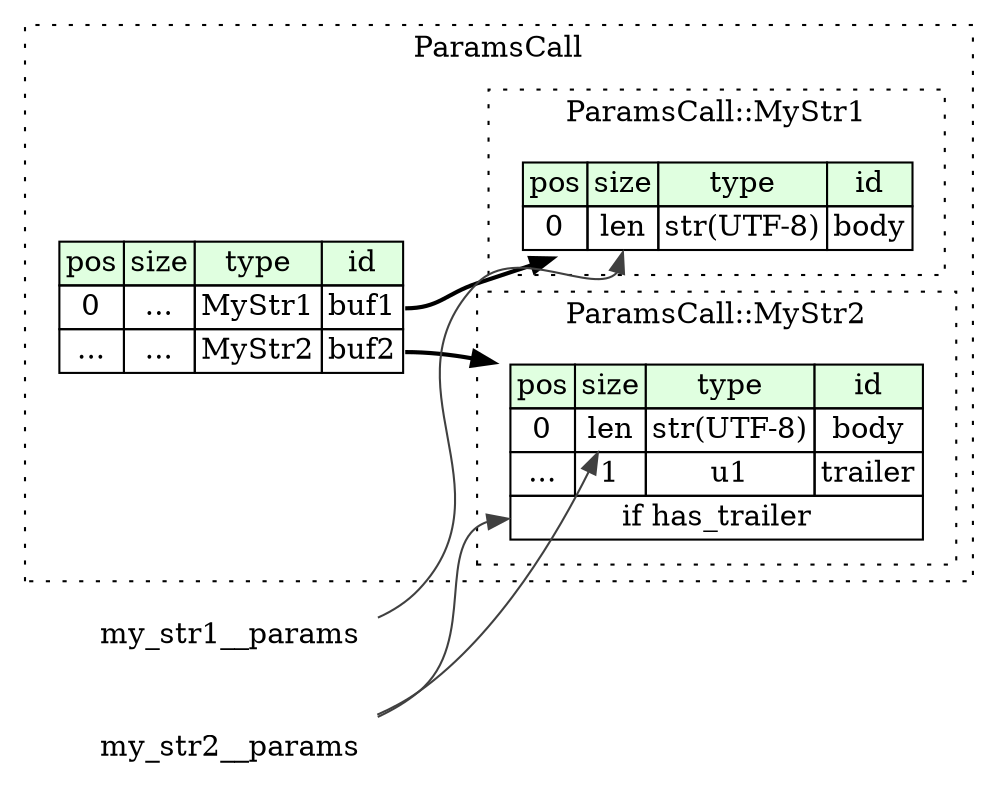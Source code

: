 digraph {
	rankdir=LR;
	node [shape=plaintext];
	subgraph cluster__params_call {
		label="ParamsCall";
		graph[style=dotted];

		params_call__seq [label=<<TABLE BORDER="0" CELLBORDER="1" CELLSPACING="0">
			<TR><TD BGCOLOR="#E0FFE0">pos</TD><TD BGCOLOR="#E0FFE0">size</TD><TD BGCOLOR="#E0FFE0">type</TD><TD BGCOLOR="#E0FFE0">id</TD></TR>
			<TR><TD PORT="buf1_pos">0</TD><TD PORT="buf1_size">...</TD><TD>MyStr1</TD><TD PORT="buf1_type">buf1</TD></TR>
			<TR><TD PORT="buf2_pos">...</TD><TD PORT="buf2_size">...</TD><TD>MyStr2</TD><TD PORT="buf2_type">buf2</TD></TR>
		</TABLE>>];
		subgraph cluster__my_str1 {
			label="ParamsCall::MyStr1";
			graph[style=dotted];

			my_str1__seq [label=<<TABLE BORDER="0" CELLBORDER="1" CELLSPACING="0">
				<TR><TD BGCOLOR="#E0FFE0">pos</TD><TD BGCOLOR="#E0FFE0">size</TD><TD BGCOLOR="#E0FFE0">type</TD><TD BGCOLOR="#E0FFE0">id</TD></TR>
				<TR><TD PORT="body_pos">0</TD><TD PORT="body_size">len</TD><TD>str(UTF-8)</TD><TD PORT="body_type">body</TD></TR>
			</TABLE>>];
		}
		subgraph cluster__my_str2 {
			label="ParamsCall::MyStr2";
			graph[style=dotted];

			my_str2__seq [label=<<TABLE BORDER="0" CELLBORDER="1" CELLSPACING="0">
				<TR><TD BGCOLOR="#E0FFE0">pos</TD><TD BGCOLOR="#E0FFE0">size</TD><TD BGCOLOR="#E0FFE0">type</TD><TD BGCOLOR="#E0FFE0">id</TD></TR>
				<TR><TD PORT="body_pos">0</TD><TD PORT="body_size">len</TD><TD>str(UTF-8)</TD><TD PORT="body_type">body</TD></TR>
				<TR><TD PORT="trailer_pos">...</TD><TD PORT="trailer_size">1</TD><TD>u1</TD><TD PORT="trailer_type">trailer</TD></TR>
				<TR><TD COLSPAN="4" PORT="trailer__if">if has_trailer</TD></TR>
			</TABLE>>];
		}
	}
	params_call__seq:buf1_type -> my_str1__seq [style=bold];
	params_call__seq:buf2_type -> my_str2__seq [style=bold];
	my_str1__params:len_type -> my_str1__seq:body_size [color="#404040"];
	my_str2__params:len_type -> my_str2__seq:body_size [color="#404040"];
	my_str2__params:has_trailer_type -> my_str2__seq:trailer__if [color="#404040"];
}
